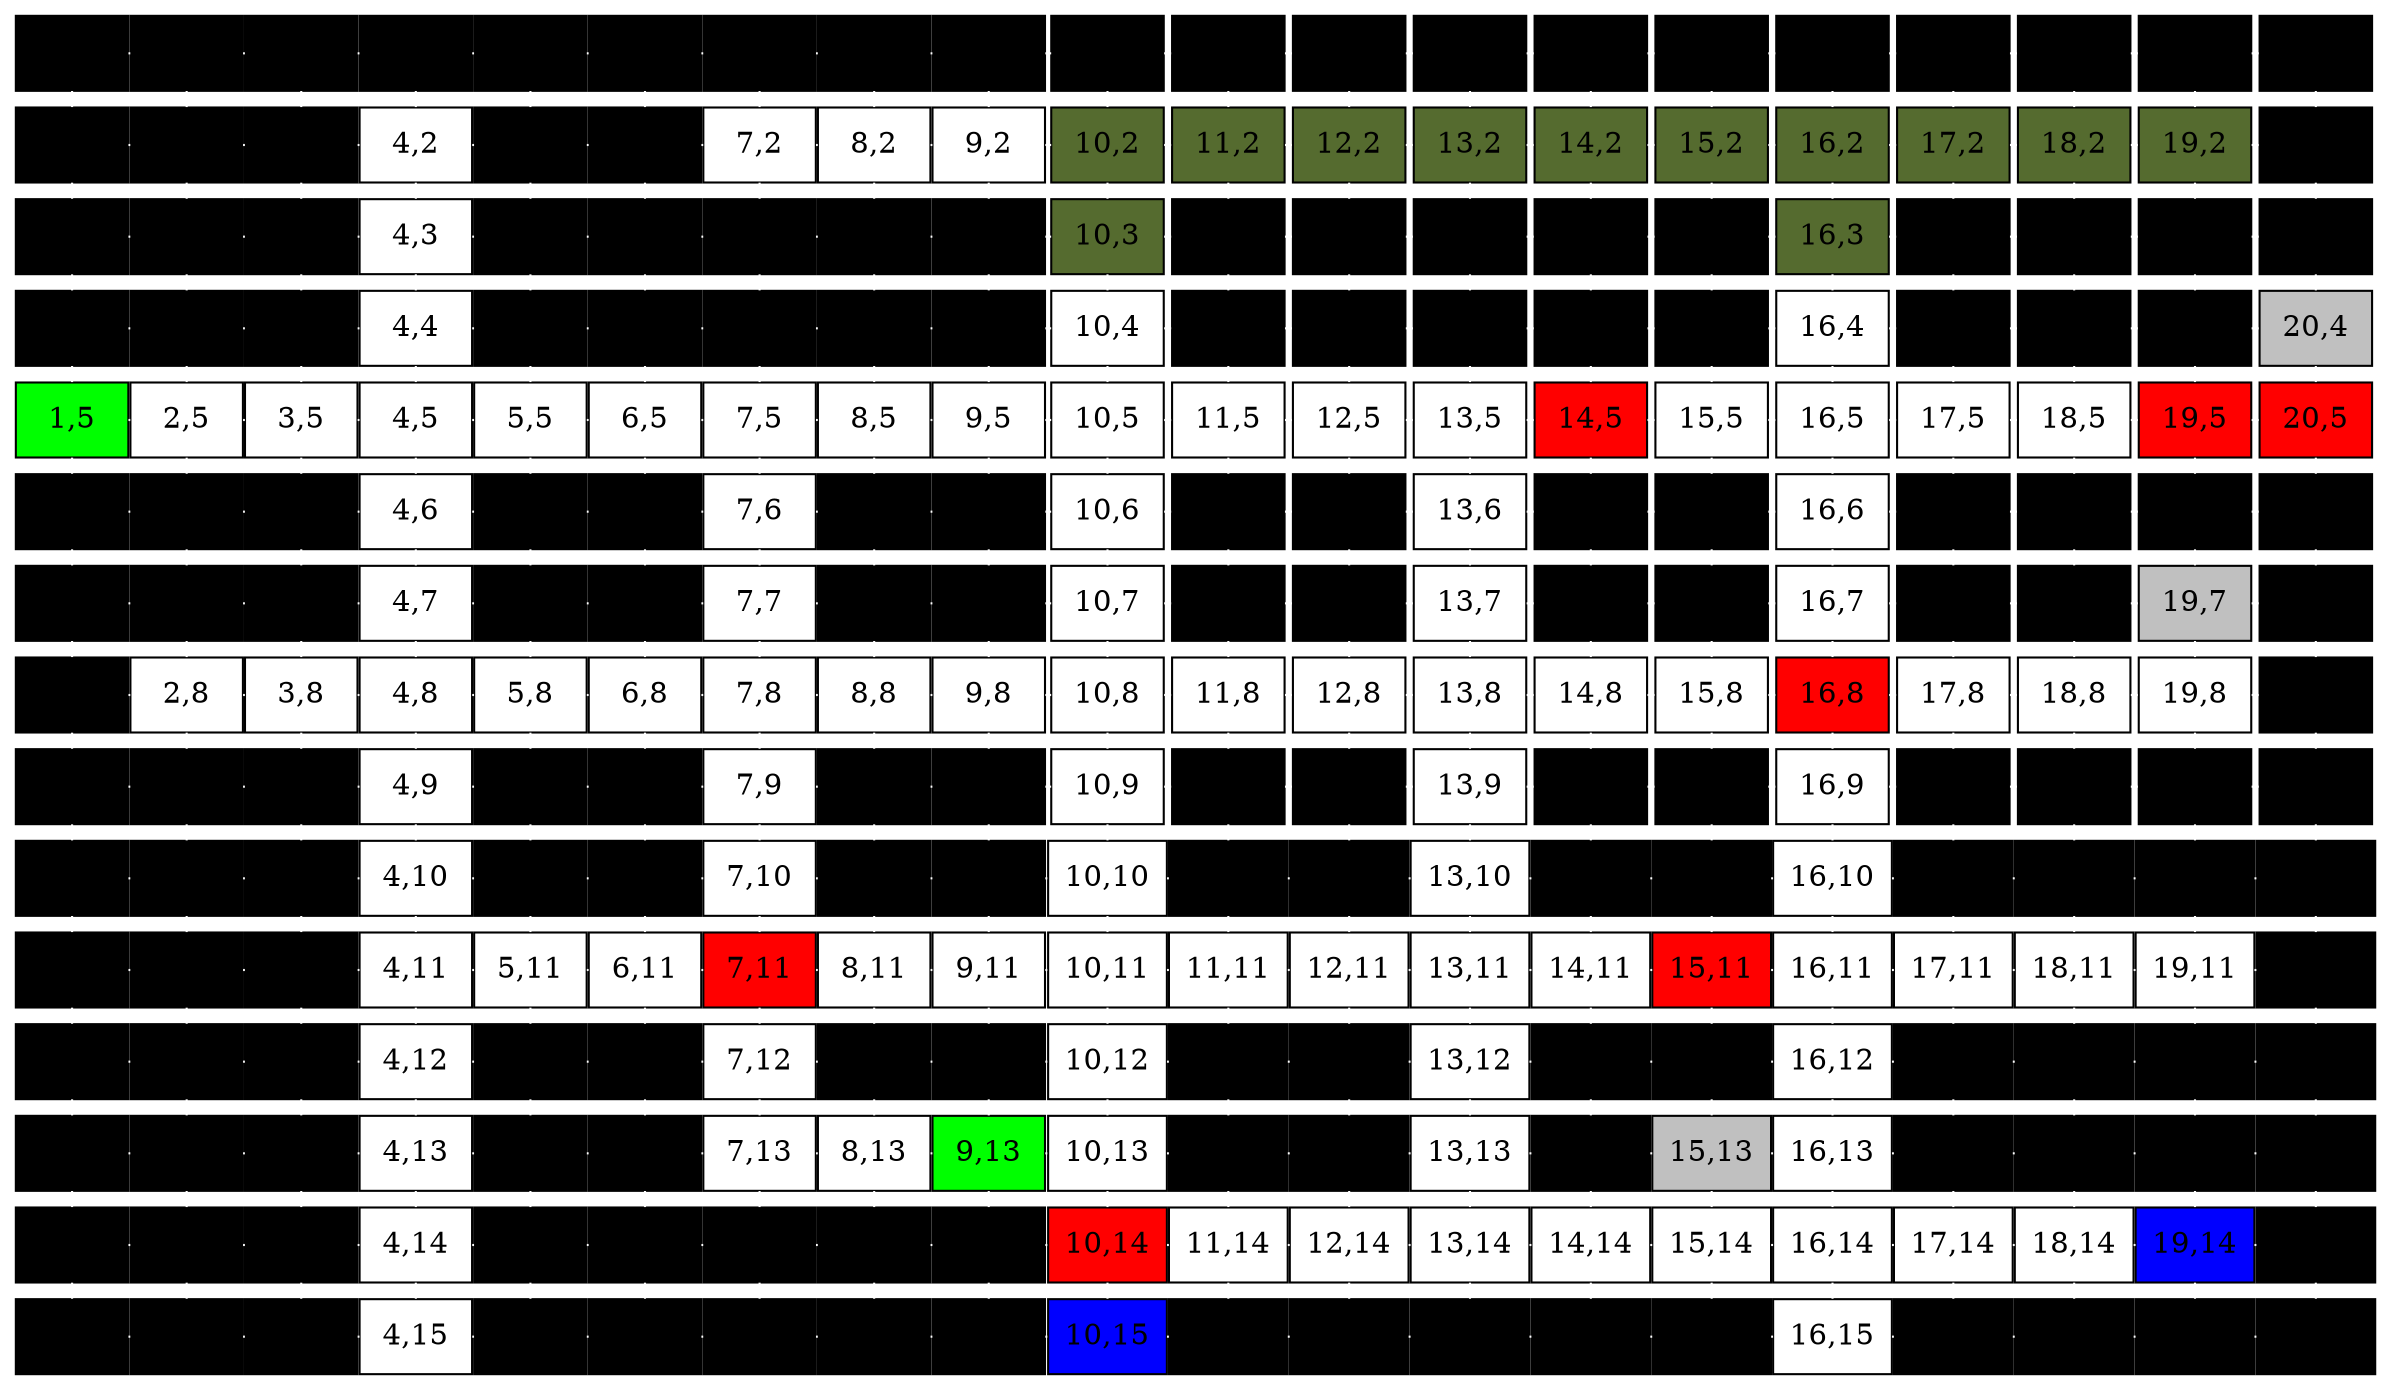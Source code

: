 digraph matriz{
graph[nodesep=0.02, ranksep=0.0005, margin=0.05, ratio="compress"];
node[shape=box, style=filled];
edge[color=white dir=none];
rankdir=UD;
{rank=same;"xy:1,1"[label="1,1",style=filled fillcolor=black];"xy:2,1"[label="2,1",style=filled fillcolor=black];"xy:3,1"[label="3,1",style=filled fillcolor=black];"xy:4,1"[label="4,1",style=filled fillcolor=black];"xy:5,1"[label="5,1",style=filled fillcolor=black];"xy:6,1"[label="6,1",style=filled fillcolor=black];"xy:7,1"[label="7,1",style=filled fillcolor=black];"xy:8,1"[label="8,1",style=filled fillcolor=black];"xy:9,1"[label="9,1",style=filled fillcolor=black];"xy:10,1"[label="10,1",style=filled fillcolor=black];"xy:11,1"[label="11,1",style=filled fillcolor=black];"xy:12,1"[label="12,1",style=filled fillcolor=black];"xy:13,1"[label="13,1",style=filled fillcolor=black];"xy:14,1"[label="14,1",style=filled fillcolor=black];"xy:15,1"[label="15,1",style=filled fillcolor=black];"xy:16,1"[label="16,1",style=filled fillcolor=black];"xy:17,1"[label="17,1",style=filled fillcolor=black];"xy:18,1"[label="18,1",style=filled fillcolor=black];"xy:19,1"[label="19,1",style=filled fillcolor=black];"xy:20,1"[label="20,1",style=filled fillcolor=black];}
{rank=same;"xy:1,2"[label="1,2",style=filled fillcolor=black];"xy:2,2"[label="2,2",style=filled fillcolor=black];"xy:3,2"[label="3,2",style=filled fillcolor=black];"xy:4,2"[label="4,2",style=filled fillcolor=white];"xy:5,2"[label="5,2",style=filled fillcolor=black];"xy:6,2"[label="6,2",style=filled fillcolor=black];"xy:7,2"[label="7,2",style=filled fillcolor=white];"xy:8,2"[label="8,2",style=filled fillcolor=white];"xy:9,2"[label="9,2",style=filled fillcolor=white];"xy:10,2"[label="10,2",style=filled fillcolor=darkolivegreen];"xy:11,2"[label="11,2",style=filled fillcolor=darkolivegreen];"xy:12,2"[label="12,2",style=filled fillcolor=darkolivegreen];"xy:13,2"[label="13,2",style=filled fillcolor=darkolivegreen];"xy:14,2"[label="14,2",style=filled fillcolor=darkolivegreen];"xy:15,2"[label="15,2",style=filled fillcolor=darkolivegreen];"xy:16,2"[label="16,2",style=filled fillcolor=darkolivegreen];"xy:17,2"[label="17,2",style=filled fillcolor=darkolivegreen];"xy:18,2"[label="18,2",style=filled fillcolor=darkolivegreen];"xy:19,2"[label="19,2",style=filled fillcolor=darkolivegreen];"xy:20,2"[label="20,2",style=filled fillcolor=black];}
{rank=same;"xy:1,3"[label="1,3",style=filled fillcolor=black];"xy:2,3"[label="2,3",style=filled fillcolor=black];"xy:3,3"[label="3,3",style=filled fillcolor=black];"xy:4,3"[label="4,3",style=filled fillcolor=white];"xy:5,3"[label="5,3",style=filled fillcolor=black];"xy:6,3"[label="6,3",style=filled fillcolor=black];"xy:7,3"[label="7,3",style=filled fillcolor=black];"xy:8,3"[label="8,3",style=filled fillcolor=black];"xy:9,3"[label="9,3",style=filled fillcolor=black];"xy:10,3"[label="10,3",style=filled fillcolor=darkolivegreen];"xy:11,3"[label="11,3",style=filled fillcolor=black];"xy:12,3"[label="12,3",style=filled fillcolor=black];"xy:13,3"[label="13,3",style=filled fillcolor=black];"xy:14,3"[label="14,3",style=filled fillcolor=black];"xy:15,3"[label="15,3",style=filled fillcolor=black];"xy:16,3"[label="16,3",style=filled fillcolor=darkolivegreen];"xy:17,3"[label="17,3",style=filled fillcolor=black];"xy:18,3"[label="18,3",style=filled fillcolor=black];"xy:19,3"[label="19,3",style=filled fillcolor=black];"xy:20,3"[label="20,3",style=filled fillcolor=black];}
{rank=same;"xy:1,4"[label="1,4",style=filled fillcolor=black];"xy:2,4"[label="2,4",style=filled fillcolor=black];"xy:3,4"[label="3,4",style=filled fillcolor=black];"xy:4,4"[label="4,4",style=filled fillcolor=white];"xy:5,4"[label="5,4",style=filled fillcolor=black];"xy:6,4"[label="6,4",style=filled fillcolor=black];"xy:7,4"[label="7,4",style=filled fillcolor=black];"xy:8,4"[label="8,4",style=filled fillcolor=black];"xy:9,4"[label="9,4",style=filled fillcolor=black];"xy:10,4"[label="10,4",style=filled fillcolor=white];"xy:11,4"[label="11,4",style=filled fillcolor=black];"xy:12,4"[label="12,4",style=filled fillcolor=black];"xy:13,4"[label="13,4",style=filled fillcolor=black];"xy:14,4"[label="14,4",style=filled fillcolor=black];"xy:15,4"[label="15,4",style=filled fillcolor=black];"xy:16,4"[label="16,4",style=filled fillcolor=white];"xy:17,4"[label="17,4",style=filled fillcolor=black];"xy:18,4"[label="18,4",style=filled fillcolor=black];"xy:19,4"[label="19,4",style=filled fillcolor=black];"xy:20,4"[label="20,4",style=filled fillcolor=gray];}
{rank=same;"xy:1,5"[label="1,5",style=filled fillcolor=green];"xy:2,5"[label="2,5",style=filled fillcolor=white];"xy:3,5"[label="3,5",style=filled fillcolor=white];"xy:4,5"[label="4,5",style=filled fillcolor=white];"xy:5,5"[label="5,5",style=filled fillcolor=white];"xy:6,5"[label="6,5",style=filled fillcolor=white];"xy:7,5"[label="7,5",style=filled fillcolor=white];"xy:8,5"[label="8,5",style=filled fillcolor=white];"xy:9,5"[label="9,5",style=filled fillcolor=white];"xy:10,5"[label="10,5",style=filled fillcolor=white];"xy:11,5"[label="11,5",style=filled fillcolor=white];"xy:12,5"[label="12,5",style=filled fillcolor=white];"xy:13,5"[label="13,5",style=filled fillcolor=white];"xy:14,5"[label="14,5",style=filled fillcolor=red];"xy:15,5"[label="15,5",style=filled fillcolor=white];"xy:16,5"[label="16,5",style=filled fillcolor=white];"xy:17,5"[label="17,5",style=filled fillcolor=white];"xy:18,5"[label="18,5",style=filled fillcolor=white];"xy:19,5"[label="19,5",style=filled fillcolor=red];"xy:20,5"[label="20,5",style=filled fillcolor=red];}
{rank=same;"xy:1,6"[label="1,6",style=filled fillcolor=black];"xy:2,6"[label="2,6",style=filled fillcolor=black];"xy:3,6"[label="3,6",style=filled fillcolor=black];"xy:4,6"[label="4,6",style=filled fillcolor=white];"xy:5,6"[label="5,6",style=filled fillcolor=black];"xy:6,6"[label="6,6",style=filled fillcolor=black];"xy:7,6"[label="7,6",style=filled fillcolor=white];"xy:8,6"[label="8,6",style=filled fillcolor=black];"xy:9,6"[label="9,6",style=filled fillcolor=black];"xy:10,6"[label="10,6",style=filled fillcolor=white];"xy:11,6"[label="11,6",style=filled fillcolor=black];"xy:12,6"[label="12,6",style=filled fillcolor=black];"xy:13,6"[label="13,6",style=filled fillcolor=white];"xy:14,6"[label="14,6",style=filled fillcolor=black];"xy:15,6"[label="15,6",style=filled fillcolor=black];"xy:16,6"[label="16,6",style=filled fillcolor=white];"xy:17,6"[label="17,6",style=filled fillcolor=black];"xy:18,6"[label="18,6",style=filled fillcolor=black];"xy:19,6"[label="19,6",style=filled fillcolor=black];"xy:20,6"[label="20,6",style=filled fillcolor=black];}
{rank=same;"xy:1,7"[label="1,7",style=filled fillcolor=black];"xy:2,7"[label="2,7",style=filled fillcolor=black];"xy:3,7"[label="3,7",style=filled fillcolor=black];"xy:4,7"[label="4,7",style=filled fillcolor=white];"xy:5,7"[label="5,7",style=filled fillcolor=black];"xy:6,7"[label="6,7",style=filled fillcolor=black];"xy:7,7"[label="7,7",style=filled fillcolor=white];"xy:8,7"[label="8,7",style=filled fillcolor=black];"xy:9,7"[label="9,7",style=filled fillcolor=black];"xy:10,7"[label="10,7",style=filled fillcolor=white];"xy:11,7"[label="11,7",style=filled fillcolor=black];"xy:12,7"[label="12,7",style=filled fillcolor=black];"xy:13,7"[label="13,7",style=filled fillcolor=white];"xy:14,7"[label="14,7",style=filled fillcolor=black];"xy:15,7"[label="15,7",style=filled fillcolor=black];"xy:16,7"[label="16,7",style=filled fillcolor=white];"xy:17,7"[label="17,7",style=filled fillcolor=black];"xy:18,7"[label="18,7",style=filled fillcolor=black];"xy:19,7"[label="19,7",style=filled fillcolor=gray];"xy:20,7"[label="20,7",style=filled fillcolor=black];}
{rank=same;"xy:1,8"[label="1,8",style=filled fillcolor=black];"xy:2,8"[label="2,8",style=filled fillcolor=white];"xy:3,8"[label="3,8",style=filled fillcolor=white];"xy:4,8"[label="4,8",style=filled fillcolor=white];"xy:5,8"[label="5,8",style=filled fillcolor=white];"xy:6,8"[label="6,8",style=filled fillcolor=white];"xy:7,8"[label="7,8",style=filled fillcolor=white];"xy:8,8"[label="8,8",style=filled fillcolor=white];"xy:9,8"[label="9,8",style=filled fillcolor=white];"xy:10,8"[label="10,8",style=filled fillcolor=white];"xy:11,8"[label="11,8",style=filled fillcolor=white];"xy:12,8"[label="12,8",style=filled fillcolor=white];"xy:13,8"[label="13,8",style=filled fillcolor=white];"xy:14,8"[label="14,8",style=filled fillcolor=white];"xy:15,8"[label="15,8",style=filled fillcolor=white];"xy:16,8"[label="16,8",style=filled fillcolor=red];"xy:17,8"[label="17,8",style=filled fillcolor=white];"xy:18,8"[label="18,8",style=filled fillcolor=white];"xy:19,8"[label="19,8",style=filled fillcolor=white];"xy:20,8"[label="20,8",style=filled fillcolor=black];}
{rank=same;"xy:1,9"[label="1,9",style=filled fillcolor=black];"xy:2,9"[label="2,9",style=filled fillcolor=black];"xy:3,9"[label="3,9",style=filled fillcolor=black];"xy:4,9"[label="4,9",style=filled fillcolor=white];"xy:5,9"[label="5,9",style=filled fillcolor=black];"xy:6,9"[label="6,9",style=filled fillcolor=black];"xy:7,9"[label="7,9",style=filled fillcolor=white];"xy:8,9"[label="8,9",style=filled fillcolor=black];"xy:9,9"[label="9,9",style=filled fillcolor=black];"xy:10,9"[label="10,9",style=filled fillcolor=white];"xy:11,9"[label="11,9",style=filled fillcolor=black];"xy:12,9"[label="12,9",style=filled fillcolor=black];"xy:13,9"[label="13,9",style=filled fillcolor=white];"xy:14,9"[label="14,9",style=filled fillcolor=black];"xy:15,9"[label="15,9",style=filled fillcolor=black];"xy:16,9"[label="16,9",style=filled fillcolor=white];"xy:17,9"[label="17,9",style=filled fillcolor=black];"xy:18,9"[label="18,9",style=filled fillcolor=black];"xy:19,9"[label="19,9",style=filled fillcolor=black];"xy:20,9"[label="20,9",style=filled fillcolor=black];}
{rank=same;"xy:1,10"[label="1,10",style=filled fillcolor=black];"xy:2,10"[label="2,10",style=filled fillcolor=black];"xy:3,10"[label="3,10",style=filled fillcolor=black];"xy:4,10"[label="4,10",style=filled fillcolor=white];"xy:5,10"[label="5,10",style=filled fillcolor=black];"xy:6,10"[label="6,10",style=filled fillcolor=black];"xy:7,10"[label="7,10",style=filled fillcolor=white];"xy:8,10"[label="8,10",style=filled fillcolor=black];"xy:9,10"[label="9,10",style=filled fillcolor=black];"xy:10,10"[label="10,10",style=filled fillcolor=white];"xy:11,10"[label="11,10",style=filled fillcolor=black];"xy:12,10"[label="12,10",style=filled fillcolor=black];"xy:13,10"[label="13,10",style=filled fillcolor=white];"xy:14,10"[label="14,10",style=filled fillcolor=black];"xy:15,10"[label="15,10",style=filled fillcolor=black];"xy:16,10"[label="16,10",style=filled fillcolor=white];"xy:17,10"[label="17,10",style=filled fillcolor=black];"xy:18,10"[label="18,10",style=filled fillcolor=black];"xy:19,10"[label="19,10",style=filled fillcolor=black];"xy:20,10"[label="20,10",style=filled fillcolor=black];}
{rank=same;"xy:1,11"[label="1,11",style=filled fillcolor=black];"xy:2,11"[label="2,11",style=filled fillcolor=black];"xy:3,11"[label="3,11",style=filled fillcolor=black];"xy:4,11"[label="4,11",style=filled fillcolor=white];"xy:5,11"[label="5,11",style=filled fillcolor=white];"xy:6,11"[label="6,11",style=filled fillcolor=white];"xy:7,11"[label="7,11",style=filled fillcolor=red];"xy:8,11"[label="8,11",style=filled fillcolor=white];"xy:9,11"[label="9,11",style=filled fillcolor=white];"xy:10,11"[label="10,11",style=filled fillcolor=white];"xy:11,11"[label="11,11",style=filled fillcolor=white];"xy:12,11"[label="12,11",style=filled fillcolor=white];"xy:13,11"[label="13,11",style=filled fillcolor=white];"xy:14,11"[label="14,11",style=filled fillcolor=white];"xy:15,11"[label="15,11",style=filled fillcolor=red];"xy:16,11"[label="16,11",style=filled fillcolor=white];"xy:17,11"[label="17,11",style=filled fillcolor=white];"xy:18,11"[label="18,11",style=filled fillcolor=white];"xy:19,11"[label="19,11",style=filled fillcolor=white];"xy:20,11"[label="20,11",style=filled fillcolor=black];}
{rank=same;"xy:1,12"[label="1,12",style=filled fillcolor=black];"xy:2,12"[label="2,12",style=filled fillcolor=black];"xy:3,12"[label="3,12",style=filled fillcolor=black];"xy:4,12"[label="4,12",style=filled fillcolor=white];"xy:5,12"[label="5,12",style=filled fillcolor=black];"xy:6,12"[label="6,12",style=filled fillcolor=black];"xy:7,12"[label="7,12",style=filled fillcolor=white];"xy:8,12"[label="8,12",style=filled fillcolor=black];"xy:9,12"[label="9,12",style=filled fillcolor=black];"xy:10,12"[label="10,12",style=filled fillcolor=white];"xy:11,12"[label="11,12",style=filled fillcolor=black];"xy:12,12"[label="12,12",style=filled fillcolor=black];"xy:13,12"[label="13,12",style=filled fillcolor=white];"xy:14,12"[label="14,12",style=filled fillcolor=black];"xy:15,12"[label="15,12",style=filled fillcolor=black];"xy:16,12"[label="16,12",style=filled fillcolor=white];"xy:17,12"[label="17,12",style=filled fillcolor=black];"xy:18,12"[label="18,12",style=filled fillcolor=black];"xy:19,12"[label="19,12",style=filled fillcolor=black];"xy:20,12"[label="20,12",style=filled fillcolor=black];}
{rank=same;"xy:1,13"[label="1,13",style=filled fillcolor=black];"xy:2,13"[label="2,13",style=filled fillcolor=black];"xy:3,13"[label="3,13",style=filled fillcolor=black];"xy:4,13"[label="4,13",style=filled fillcolor=white];"xy:5,13"[label="5,13",style=filled fillcolor=black];"xy:6,13"[label="6,13",style=filled fillcolor=black];"xy:7,13"[label="7,13",style=filled fillcolor=white];"xy:8,13"[label="8,13",style=filled fillcolor=white];"xy:9,13"[label="9,13",style=filled fillcolor=green];"xy:10,13"[label="10,13",style=filled fillcolor=white];"xy:11,13"[label="11,13",style=filled fillcolor=black];"xy:12,13"[label="12,13",style=filled fillcolor=black];"xy:13,13"[label="13,13",style=filled fillcolor=white];"xy:14,13"[label="14,13",style=filled fillcolor=black];"xy:15,13"[label="15,13",style=filled fillcolor=gray];"xy:16,13"[label="16,13",style=filled fillcolor=white];"xy:17,13"[label="17,13",style=filled fillcolor=black];"xy:18,13"[label="18,13",style=filled fillcolor=black];"xy:19,13"[label="19,13",style=filled fillcolor=black];"xy:20,13"[label="20,13",style=filled fillcolor=black];}
{rank=same;"xy:1,14"[label="1,14",style=filled fillcolor=black];"xy:2,14"[label="2,14",style=filled fillcolor=black];"xy:3,14"[label="3,14",style=filled fillcolor=black];"xy:4,14"[label="4,14",style=filled fillcolor=white];"xy:5,14"[label="5,14",style=filled fillcolor=black];"xy:6,14"[label="6,14",style=filled fillcolor=black];"xy:7,14"[label="7,14",style=filled fillcolor=black];"xy:8,14"[label="8,14",style=filled fillcolor=black];"xy:9,14"[label="9,14",style=filled fillcolor=black];"xy:10,14"[label="10,14",style=filled fillcolor=red];"xy:11,14"[label="11,14",style=filled fillcolor=white];"xy:12,14"[label="12,14",style=filled fillcolor=white];"xy:13,14"[label="13,14",style=filled fillcolor=white];"xy:14,14"[label="14,14",style=filled fillcolor=white];"xy:15,14"[label="15,14",style=filled fillcolor=white];"xy:16,14"[label="16,14",style=filled fillcolor=white];"xy:17,14"[label="17,14",style=filled fillcolor=white];"xy:18,14"[label="18,14",style=filled fillcolor=white];"xy:19,14"[label="19,14",style=filled fillcolor=blue];"xy:20,14"[label="20,14",style=filled fillcolor=black];}
{rank=same;"xy:1,15"[label="1,15",style=filled fillcolor=black];"xy:2,15"[label="2,15",style=filled fillcolor=black];"xy:3,15"[label="3,15",style=filled fillcolor=black];"xy:4,15"[label="4,15",style=filled fillcolor=white];"xy:5,15"[label="5,15",style=filled fillcolor=black];"xy:6,15"[label="6,15",style=filled fillcolor=black];"xy:7,15"[label="7,15",style=filled fillcolor=black];"xy:8,15"[label="8,15",style=filled fillcolor=black];"xy:9,15"[label="9,15",style=filled fillcolor=black];"xy:10,15"[label="10,15",style=filled fillcolor=blue];"xy:11,15"[label="11,15",style=filled fillcolor=black];"xy:12,15"[label="12,15",style=filled fillcolor=black];"xy:13,15"[label="13,15",style=filled fillcolor=black];"xy:14,15"[label="14,15",style=filled fillcolor=black];"xy:15,15"[label="15,15",style=filled fillcolor=black];"xy:16,15"[label="16,15",style=filled fillcolor=white];"xy:17,15"[label="17,15",style=filled fillcolor=black];"xy:18,15"[label="18,15",style=filled fillcolor=black];"xy:19,15"[label="19,15",style=filled fillcolor=black];"xy:20,15"[label="20,15",style=filled fillcolor=black];}

"xy:1,1"->"xy:1,2";
"xy:1,2"->"xy:1,3";
"xy:1,3"->"xy:1,4";
"xy:1,4"->"xy:1,5";
"xy:1,5"->"xy:1,6";
"xy:1,6"->"xy:1,7";
"xy:1,7"->"xy:1,8";
"xy:1,8"->"xy:1,9";
"xy:1,9"->"xy:1,10";
"xy:1,10"->"xy:1,11";
"xy:1,11"->"xy:1,12";
"xy:1,12"->"xy:1,13";
"xy:1,13"->"xy:1,14";
"xy:1,14"->"xy:1,15";
"xy:2,1"->"xy:2,2";
"xy:2,2"->"xy:2,3";
"xy:2,3"->"xy:2,4";
"xy:2,4"->"xy:2,5";
"xy:2,5"->"xy:2,6";
"xy:2,6"->"xy:2,7";
"xy:2,7"->"xy:2,8";
"xy:2,8"->"xy:2,9";
"xy:2,9"->"xy:2,10";
"xy:2,10"->"xy:2,11";
"xy:2,11"->"xy:2,12";
"xy:2,12"->"xy:2,13";
"xy:2,13"->"xy:2,14";
"xy:2,14"->"xy:2,15";
"xy:3,1"->"xy:3,2";
"xy:3,2"->"xy:3,3";
"xy:3,3"->"xy:3,4";
"xy:3,4"->"xy:3,5";
"xy:3,5"->"xy:3,6";
"xy:3,6"->"xy:3,7";
"xy:3,7"->"xy:3,8";
"xy:3,8"->"xy:3,9";
"xy:3,9"->"xy:3,10";
"xy:3,10"->"xy:3,11";
"xy:3,11"->"xy:3,12";
"xy:3,12"->"xy:3,13";
"xy:3,13"->"xy:3,14";
"xy:3,14"->"xy:3,15";
"xy:4,1"->"xy:4,2";
"xy:4,2"->"xy:4,3";
"xy:4,3"->"xy:4,4";
"xy:4,4"->"xy:4,5";
"xy:4,5"->"xy:4,6";
"xy:4,6"->"xy:4,7";
"xy:4,7"->"xy:4,8";
"xy:4,8"->"xy:4,9";
"xy:4,9"->"xy:4,10";
"xy:4,10"->"xy:4,11";
"xy:4,11"->"xy:4,12";
"xy:4,12"->"xy:4,13";
"xy:4,13"->"xy:4,14";
"xy:4,14"->"xy:4,15";
"xy:5,1"->"xy:5,2";
"xy:5,2"->"xy:5,3";
"xy:5,3"->"xy:5,4";
"xy:5,4"->"xy:5,5";
"xy:5,5"->"xy:5,6";
"xy:5,6"->"xy:5,7";
"xy:5,7"->"xy:5,8";
"xy:5,8"->"xy:5,9";
"xy:5,9"->"xy:5,10";
"xy:5,10"->"xy:5,11";
"xy:5,11"->"xy:5,12";
"xy:5,12"->"xy:5,13";
"xy:5,13"->"xy:5,14";
"xy:5,14"->"xy:5,15";
"xy:6,1"->"xy:6,2";
"xy:6,2"->"xy:6,3";
"xy:6,3"->"xy:6,4";
"xy:6,4"->"xy:6,5";
"xy:6,5"->"xy:6,6";
"xy:6,6"->"xy:6,7";
"xy:6,7"->"xy:6,8";
"xy:6,8"->"xy:6,9";
"xy:6,9"->"xy:6,10";
"xy:6,10"->"xy:6,11";
"xy:6,11"->"xy:6,12";
"xy:6,12"->"xy:6,13";
"xy:6,13"->"xy:6,14";
"xy:6,14"->"xy:6,15";
"xy:7,1"->"xy:7,2";
"xy:7,2"->"xy:7,3";
"xy:7,3"->"xy:7,4";
"xy:7,4"->"xy:7,5";
"xy:7,5"->"xy:7,6";
"xy:7,6"->"xy:7,7";
"xy:7,7"->"xy:7,8";
"xy:7,8"->"xy:7,9";
"xy:7,9"->"xy:7,10";
"xy:7,10"->"xy:7,11";
"xy:7,11"->"xy:7,12";
"xy:7,12"->"xy:7,13";
"xy:7,13"->"xy:7,14";
"xy:7,14"->"xy:7,15";
"xy:8,1"->"xy:8,2";
"xy:8,2"->"xy:8,3";
"xy:8,3"->"xy:8,4";
"xy:8,4"->"xy:8,5";
"xy:8,5"->"xy:8,6";
"xy:8,6"->"xy:8,7";
"xy:8,7"->"xy:8,8";
"xy:8,8"->"xy:8,9";
"xy:8,9"->"xy:8,10";
"xy:8,10"->"xy:8,11";
"xy:8,11"->"xy:8,12";
"xy:8,12"->"xy:8,13";
"xy:8,13"->"xy:8,14";
"xy:8,14"->"xy:8,15";
"xy:9,1"->"xy:9,2";
"xy:9,2"->"xy:9,3";
"xy:9,3"->"xy:9,4";
"xy:9,4"->"xy:9,5";
"xy:9,5"->"xy:9,6";
"xy:9,6"->"xy:9,7";
"xy:9,7"->"xy:9,8";
"xy:9,8"->"xy:9,9";
"xy:9,9"->"xy:9,10";
"xy:9,10"->"xy:9,11";
"xy:9,11"->"xy:9,12";
"xy:9,12"->"xy:9,13";
"xy:9,13"->"xy:9,14";
"xy:9,14"->"xy:9,15";
"xy:10,1"->"xy:10,2";
"xy:10,2"->"xy:10,3";
"xy:10,3"->"xy:10,4";
"xy:10,4"->"xy:10,5";
"xy:10,5"->"xy:10,6";
"xy:10,6"->"xy:10,7";
"xy:10,7"->"xy:10,8";
"xy:10,8"->"xy:10,9";
"xy:10,9"->"xy:10,10";
"xy:10,10"->"xy:10,11";
"xy:10,11"->"xy:10,12";
"xy:10,12"->"xy:10,13";
"xy:10,13"->"xy:10,14";
"xy:10,14"->"xy:10,15";
"xy:11,1"->"xy:11,2";
"xy:11,2"->"xy:11,3";
"xy:11,3"->"xy:11,4";
"xy:11,4"->"xy:11,5";
"xy:11,5"->"xy:11,6";
"xy:11,6"->"xy:11,7";
"xy:11,7"->"xy:11,8";
"xy:11,8"->"xy:11,9";
"xy:11,9"->"xy:11,10";
"xy:11,10"->"xy:11,11";
"xy:11,11"->"xy:11,12";
"xy:11,12"->"xy:11,13";
"xy:11,13"->"xy:11,14";
"xy:11,14"->"xy:11,15";
"xy:12,1"->"xy:12,2";
"xy:12,2"->"xy:12,3";
"xy:12,3"->"xy:12,4";
"xy:12,4"->"xy:12,5";
"xy:12,5"->"xy:12,6";
"xy:12,6"->"xy:12,7";
"xy:12,7"->"xy:12,8";
"xy:12,8"->"xy:12,9";
"xy:12,9"->"xy:12,10";
"xy:12,10"->"xy:12,11";
"xy:12,11"->"xy:12,12";
"xy:12,12"->"xy:12,13";
"xy:12,13"->"xy:12,14";
"xy:12,14"->"xy:12,15";
"xy:13,1"->"xy:13,2";
"xy:13,2"->"xy:13,3";
"xy:13,3"->"xy:13,4";
"xy:13,4"->"xy:13,5";
"xy:13,5"->"xy:13,6";
"xy:13,6"->"xy:13,7";
"xy:13,7"->"xy:13,8";
"xy:13,8"->"xy:13,9";
"xy:13,9"->"xy:13,10";
"xy:13,10"->"xy:13,11";
"xy:13,11"->"xy:13,12";
"xy:13,12"->"xy:13,13";
"xy:13,13"->"xy:13,14";
"xy:13,14"->"xy:13,15";
"xy:14,1"->"xy:14,2";
"xy:14,2"->"xy:14,3";
"xy:14,3"->"xy:14,4";
"xy:14,4"->"xy:14,5";
"xy:14,5"->"xy:14,6";
"xy:14,6"->"xy:14,7";
"xy:14,7"->"xy:14,8";
"xy:14,8"->"xy:14,9";
"xy:14,9"->"xy:14,10";
"xy:14,10"->"xy:14,11";
"xy:14,11"->"xy:14,12";
"xy:14,12"->"xy:14,13";
"xy:14,13"->"xy:14,14";
"xy:14,14"->"xy:14,15";
"xy:15,1"->"xy:15,2";
"xy:15,2"->"xy:15,3";
"xy:15,3"->"xy:15,4";
"xy:15,4"->"xy:15,5";
"xy:15,5"->"xy:15,6";
"xy:15,6"->"xy:15,7";
"xy:15,7"->"xy:15,8";
"xy:15,8"->"xy:15,9";
"xy:15,9"->"xy:15,10";
"xy:15,10"->"xy:15,11";
"xy:15,11"->"xy:15,12";
"xy:15,12"->"xy:15,13";
"xy:15,13"->"xy:15,14";
"xy:15,14"->"xy:15,15";
"xy:16,1"->"xy:16,2";
"xy:16,2"->"xy:16,3";
"xy:16,3"->"xy:16,4";
"xy:16,4"->"xy:16,5";
"xy:16,5"->"xy:16,6";
"xy:16,6"->"xy:16,7";
"xy:16,7"->"xy:16,8";
"xy:16,8"->"xy:16,9";
"xy:16,9"->"xy:16,10";
"xy:16,10"->"xy:16,11";
"xy:16,11"->"xy:16,12";
"xy:16,12"->"xy:16,13";
"xy:16,13"->"xy:16,14";
"xy:16,14"->"xy:16,15";
"xy:17,1"->"xy:17,2";
"xy:17,2"->"xy:17,3";
"xy:17,3"->"xy:17,4";
"xy:17,4"->"xy:17,5";
"xy:17,5"->"xy:17,6";
"xy:17,6"->"xy:17,7";
"xy:17,7"->"xy:17,8";
"xy:17,8"->"xy:17,9";
"xy:17,9"->"xy:17,10";
"xy:17,10"->"xy:17,11";
"xy:17,11"->"xy:17,12";
"xy:17,12"->"xy:17,13";
"xy:17,13"->"xy:17,14";
"xy:17,14"->"xy:17,15";
"xy:18,1"->"xy:18,2";
"xy:18,2"->"xy:18,3";
"xy:18,3"->"xy:18,4";
"xy:18,4"->"xy:18,5";
"xy:18,5"->"xy:18,6";
"xy:18,6"->"xy:18,7";
"xy:18,7"->"xy:18,8";
"xy:18,8"->"xy:18,9";
"xy:18,9"->"xy:18,10";
"xy:18,10"->"xy:18,11";
"xy:18,11"->"xy:18,12";
"xy:18,12"->"xy:18,13";
"xy:18,13"->"xy:18,14";
"xy:18,14"->"xy:18,15";
"xy:19,1"->"xy:19,2";
"xy:19,2"->"xy:19,3";
"xy:19,3"->"xy:19,4";
"xy:19,4"->"xy:19,5";
"xy:19,5"->"xy:19,6";
"xy:19,6"->"xy:19,7";
"xy:19,7"->"xy:19,8";
"xy:19,8"->"xy:19,9";
"xy:19,9"->"xy:19,10";
"xy:19,10"->"xy:19,11";
"xy:19,11"->"xy:19,12";
"xy:19,12"->"xy:19,13";
"xy:19,13"->"xy:19,14";
"xy:19,14"->"xy:19,15";
"xy:20,1"->"xy:20,2";
"xy:20,2"->"xy:20,3";
"xy:20,3"->"xy:20,4";
"xy:20,4"->"xy:20,5";
"xy:20,5"->"xy:20,6";
"xy:20,6"->"xy:20,7";
"xy:20,7"->"xy:20,8";
"xy:20,8"->"xy:20,9";
"xy:20,9"->"xy:20,10";
"xy:20,10"->"xy:20,11";
"xy:20,11"->"xy:20,12";
"xy:20,12"->"xy:20,13";
"xy:20,13"->"xy:20,14";
"xy:20,14"->"xy:20,15";

"xy:1,1"->"xy:2,1"[constraint=false];
"xy:2,1"->"xy:3,1"[constraint=false];
"xy:3,1"->"xy:4,1"[constraint=false];
"xy:4,1"->"xy:5,1"[constraint=false];
"xy:5,1"->"xy:6,1"[constraint=false];
"xy:6,1"->"xy:7,1"[constraint=false];
"xy:7,1"->"xy:8,1"[constraint=false];
"xy:8,1"->"xy:9,1"[constraint=false];
"xy:9,1"->"xy:10,1"[constraint=false];
"xy:10,1"->"xy:11,1"[constraint=false];
"xy:11,1"->"xy:12,1"[constraint=false];
"xy:12,1"->"xy:13,1"[constraint=false];
"xy:13,1"->"xy:14,1"[constraint=false];
"xy:14,1"->"xy:15,1"[constraint=false];
"xy:15,1"->"xy:16,1"[constraint=false];
"xy:16,1"->"xy:17,1"[constraint=false];
"xy:17,1"->"xy:18,1"[constraint=false];
"xy:18,1"->"xy:19,1"[constraint=false];
"xy:19,1"->"xy:20,1"[constraint=false];
"xy:1,2"->"xy:2,2"[constraint=false];
"xy:2,2"->"xy:3,2"[constraint=false];
"xy:3,2"->"xy:4,2"[constraint=false];
"xy:4,2"->"xy:5,2"[constraint=false];
"xy:5,2"->"xy:6,2"[constraint=false];
"xy:6,2"->"xy:7,2"[constraint=false];
"xy:7,2"->"xy:8,2"[constraint=false];
"xy:8,2"->"xy:9,2"[constraint=false];
"xy:9,2"->"xy:10,2"[constraint=false];
"xy:10,2"->"xy:11,2"[constraint=false];
"xy:11,2"->"xy:12,2"[constraint=false];
"xy:12,2"->"xy:13,2"[constraint=false];
"xy:13,2"->"xy:14,2"[constraint=false];
"xy:14,2"->"xy:15,2"[constraint=false];
"xy:15,2"->"xy:16,2"[constraint=false];
"xy:16,2"->"xy:17,2"[constraint=false];
"xy:17,2"->"xy:18,2"[constraint=false];
"xy:18,2"->"xy:19,2"[constraint=false];
"xy:19,2"->"xy:20,2"[constraint=false];
"xy:1,3"->"xy:2,3"[constraint=false];
"xy:2,3"->"xy:3,3"[constraint=false];
"xy:3,3"->"xy:4,3"[constraint=false];
"xy:4,3"->"xy:5,3"[constraint=false];
"xy:5,3"->"xy:6,3"[constraint=false];
"xy:6,3"->"xy:7,3"[constraint=false];
"xy:7,3"->"xy:8,3"[constraint=false];
"xy:8,3"->"xy:9,3"[constraint=false];
"xy:9,3"->"xy:10,3"[constraint=false];
"xy:10,3"->"xy:11,3"[constraint=false];
"xy:11,3"->"xy:12,3"[constraint=false];
"xy:12,3"->"xy:13,3"[constraint=false];
"xy:13,3"->"xy:14,3"[constraint=false];
"xy:14,3"->"xy:15,3"[constraint=false];
"xy:15,3"->"xy:16,3"[constraint=false];
"xy:16,3"->"xy:17,3"[constraint=false];
"xy:17,3"->"xy:18,3"[constraint=false];
"xy:18,3"->"xy:19,3"[constraint=false];
"xy:19,3"->"xy:20,3"[constraint=false];
"xy:1,4"->"xy:2,4"[constraint=false];
"xy:2,4"->"xy:3,4"[constraint=false];
"xy:3,4"->"xy:4,4"[constraint=false];
"xy:4,4"->"xy:5,4"[constraint=false];
"xy:5,4"->"xy:6,4"[constraint=false];
"xy:6,4"->"xy:7,4"[constraint=false];
"xy:7,4"->"xy:8,4"[constraint=false];
"xy:8,4"->"xy:9,4"[constraint=false];
"xy:9,4"->"xy:10,4"[constraint=false];
"xy:10,4"->"xy:11,4"[constraint=false];
"xy:11,4"->"xy:12,4"[constraint=false];
"xy:12,4"->"xy:13,4"[constraint=false];
"xy:13,4"->"xy:14,4"[constraint=false];
"xy:14,4"->"xy:15,4"[constraint=false];
"xy:15,4"->"xy:16,4"[constraint=false];
"xy:16,4"->"xy:17,4"[constraint=false];
"xy:17,4"->"xy:18,4"[constraint=false];
"xy:18,4"->"xy:19,4"[constraint=false];
"xy:19,4"->"xy:20,4"[constraint=false];
"xy:1,5"->"xy:2,5"[constraint=false];
"xy:2,5"->"xy:3,5"[constraint=false];
"xy:3,5"->"xy:4,5"[constraint=false];
"xy:4,5"->"xy:5,5"[constraint=false];
"xy:5,5"->"xy:6,5"[constraint=false];
"xy:6,5"->"xy:7,5"[constraint=false];
"xy:7,5"->"xy:8,5"[constraint=false];
"xy:8,5"->"xy:9,5"[constraint=false];
"xy:9,5"->"xy:10,5"[constraint=false];
"xy:10,5"->"xy:11,5"[constraint=false];
"xy:11,5"->"xy:12,5"[constraint=false];
"xy:12,5"->"xy:13,5"[constraint=false];
"xy:13,5"->"xy:14,5"[constraint=false];
"xy:14,5"->"xy:15,5"[constraint=false];
"xy:15,5"->"xy:16,5"[constraint=false];
"xy:16,5"->"xy:17,5"[constraint=false];
"xy:17,5"->"xy:18,5"[constraint=false];
"xy:18,5"->"xy:19,5"[constraint=false];
"xy:19,5"->"xy:20,5"[constraint=false];
"xy:1,6"->"xy:2,6"[constraint=false];
"xy:2,6"->"xy:3,6"[constraint=false];
"xy:3,6"->"xy:4,6"[constraint=false];
"xy:4,6"->"xy:5,6"[constraint=false];
"xy:5,6"->"xy:6,6"[constraint=false];
"xy:6,6"->"xy:7,6"[constraint=false];
"xy:7,6"->"xy:8,6"[constraint=false];
"xy:8,6"->"xy:9,6"[constraint=false];
"xy:9,6"->"xy:10,6"[constraint=false];
"xy:10,6"->"xy:11,6"[constraint=false];
"xy:11,6"->"xy:12,6"[constraint=false];
"xy:12,6"->"xy:13,6"[constraint=false];
"xy:13,6"->"xy:14,6"[constraint=false];
"xy:14,6"->"xy:15,6"[constraint=false];
"xy:15,6"->"xy:16,6"[constraint=false];
"xy:16,6"->"xy:17,6"[constraint=false];
"xy:17,6"->"xy:18,6"[constraint=false];
"xy:18,6"->"xy:19,6"[constraint=false];
"xy:19,6"->"xy:20,6"[constraint=false];
"xy:1,7"->"xy:2,7"[constraint=false];
"xy:2,7"->"xy:3,7"[constraint=false];
"xy:3,7"->"xy:4,7"[constraint=false];
"xy:4,7"->"xy:5,7"[constraint=false];
"xy:5,7"->"xy:6,7"[constraint=false];
"xy:6,7"->"xy:7,7"[constraint=false];
"xy:7,7"->"xy:8,7"[constraint=false];
"xy:8,7"->"xy:9,7"[constraint=false];
"xy:9,7"->"xy:10,7"[constraint=false];
"xy:10,7"->"xy:11,7"[constraint=false];
"xy:11,7"->"xy:12,7"[constraint=false];
"xy:12,7"->"xy:13,7"[constraint=false];
"xy:13,7"->"xy:14,7"[constraint=false];
"xy:14,7"->"xy:15,7"[constraint=false];
"xy:15,7"->"xy:16,7"[constraint=false];
"xy:16,7"->"xy:17,7"[constraint=false];
"xy:17,7"->"xy:18,7"[constraint=false];
"xy:18,7"->"xy:19,7"[constraint=false];
"xy:19,7"->"xy:20,7"[constraint=false];
"xy:1,8"->"xy:2,8"[constraint=false];
"xy:2,8"->"xy:3,8"[constraint=false];
"xy:3,8"->"xy:4,8"[constraint=false];
"xy:4,8"->"xy:5,8"[constraint=false];
"xy:5,8"->"xy:6,8"[constraint=false];
"xy:6,8"->"xy:7,8"[constraint=false];
"xy:7,8"->"xy:8,8"[constraint=false];
"xy:8,8"->"xy:9,8"[constraint=false];
"xy:9,8"->"xy:10,8"[constraint=false];
"xy:10,8"->"xy:11,8"[constraint=false];
"xy:11,8"->"xy:12,8"[constraint=false];
"xy:12,8"->"xy:13,8"[constraint=false];
"xy:13,8"->"xy:14,8"[constraint=false];
"xy:14,8"->"xy:15,8"[constraint=false];
"xy:15,8"->"xy:16,8"[constraint=false];
"xy:16,8"->"xy:17,8"[constraint=false];
"xy:17,8"->"xy:18,8"[constraint=false];
"xy:18,8"->"xy:19,8"[constraint=false];
"xy:19,8"->"xy:20,8"[constraint=false];
"xy:1,9"->"xy:2,9"[constraint=false];
"xy:2,9"->"xy:3,9"[constraint=false];
"xy:3,9"->"xy:4,9"[constraint=false];
"xy:4,9"->"xy:5,9"[constraint=false];
"xy:5,9"->"xy:6,9"[constraint=false];
"xy:6,9"->"xy:7,9"[constraint=false];
"xy:7,9"->"xy:8,9"[constraint=false];
"xy:8,9"->"xy:9,9"[constraint=false];
"xy:9,9"->"xy:10,9"[constraint=false];
"xy:10,9"->"xy:11,9"[constraint=false];
"xy:11,9"->"xy:12,9"[constraint=false];
"xy:12,9"->"xy:13,9"[constraint=false];
"xy:13,9"->"xy:14,9"[constraint=false];
"xy:14,9"->"xy:15,9"[constraint=false];
"xy:15,9"->"xy:16,9"[constraint=false];
"xy:16,9"->"xy:17,9"[constraint=false];
"xy:17,9"->"xy:18,9"[constraint=false];
"xy:18,9"->"xy:19,9"[constraint=false];
"xy:19,9"->"xy:20,9"[constraint=false];
"xy:1,10"->"xy:2,10"[constraint=false];
"xy:2,10"->"xy:3,10"[constraint=false];
"xy:3,10"->"xy:4,10"[constraint=false];
"xy:4,10"->"xy:5,10"[constraint=false];
"xy:5,10"->"xy:6,10"[constraint=false];
"xy:6,10"->"xy:7,10"[constraint=false];
"xy:7,10"->"xy:8,10"[constraint=false];
"xy:8,10"->"xy:9,10"[constraint=false];
"xy:9,10"->"xy:10,10"[constraint=false];
"xy:10,10"->"xy:11,10"[constraint=false];
"xy:11,10"->"xy:12,10"[constraint=false];
"xy:12,10"->"xy:13,10"[constraint=false];
"xy:13,10"->"xy:14,10"[constraint=false];
"xy:14,10"->"xy:15,10"[constraint=false];
"xy:15,10"->"xy:16,10"[constraint=false];
"xy:16,10"->"xy:17,10"[constraint=false];
"xy:17,10"->"xy:18,10"[constraint=false];
"xy:18,10"->"xy:19,10"[constraint=false];
"xy:19,10"->"xy:20,10"[constraint=false];
"xy:1,11"->"xy:2,11"[constraint=false];
"xy:2,11"->"xy:3,11"[constraint=false];
"xy:3,11"->"xy:4,11"[constraint=false];
"xy:4,11"->"xy:5,11"[constraint=false];
"xy:5,11"->"xy:6,11"[constraint=false];
"xy:6,11"->"xy:7,11"[constraint=false];
"xy:7,11"->"xy:8,11"[constraint=false];
"xy:8,11"->"xy:9,11"[constraint=false];
"xy:9,11"->"xy:10,11"[constraint=false];
"xy:10,11"->"xy:11,11"[constraint=false];
"xy:11,11"->"xy:12,11"[constraint=false];
"xy:12,11"->"xy:13,11"[constraint=false];
"xy:13,11"->"xy:14,11"[constraint=false];
"xy:14,11"->"xy:15,11"[constraint=false];
"xy:15,11"->"xy:16,11"[constraint=false];
"xy:16,11"->"xy:17,11"[constraint=false];
"xy:17,11"->"xy:18,11"[constraint=false];
"xy:18,11"->"xy:19,11"[constraint=false];
"xy:19,11"->"xy:20,11"[constraint=false];
"xy:1,12"->"xy:2,12"[constraint=false];
"xy:2,12"->"xy:3,12"[constraint=false];
"xy:3,12"->"xy:4,12"[constraint=false];
"xy:4,12"->"xy:5,12"[constraint=false];
"xy:5,12"->"xy:6,12"[constraint=false];
"xy:6,12"->"xy:7,12"[constraint=false];
"xy:7,12"->"xy:8,12"[constraint=false];
"xy:8,12"->"xy:9,12"[constraint=false];
"xy:9,12"->"xy:10,12"[constraint=false];
"xy:10,12"->"xy:11,12"[constraint=false];
"xy:11,12"->"xy:12,12"[constraint=false];
"xy:12,12"->"xy:13,12"[constraint=false];
"xy:13,12"->"xy:14,12"[constraint=false];
"xy:14,12"->"xy:15,12"[constraint=false];
"xy:15,12"->"xy:16,12"[constraint=false];
"xy:16,12"->"xy:17,12"[constraint=false];
"xy:17,12"->"xy:18,12"[constraint=false];
"xy:18,12"->"xy:19,12"[constraint=false];
"xy:19,12"->"xy:20,12"[constraint=false];
"xy:1,13"->"xy:2,13"[constraint=false];
"xy:2,13"->"xy:3,13"[constraint=false];
"xy:3,13"->"xy:4,13"[constraint=false];
"xy:4,13"->"xy:5,13"[constraint=false];
"xy:5,13"->"xy:6,13"[constraint=false];
"xy:6,13"->"xy:7,13"[constraint=false];
"xy:7,13"->"xy:8,13"[constraint=false];
"xy:8,13"->"xy:9,13"[constraint=false];
"xy:9,13"->"xy:10,13"[constraint=false];
"xy:10,13"->"xy:11,13"[constraint=false];
"xy:11,13"->"xy:12,13"[constraint=false];
"xy:12,13"->"xy:13,13"[constraint=false];
"xy:13,13"->"xy:14,13"[constraint=false];
"xy:14,13"->"xy:15,13"[constraint=false];
"xy:15,13"->"xy:16,13"[constraint=false];
"xy:16,13"->"xy:17,13"[constraint=false];
"xy:17,13"->"xy:18,13"[constraint=false];
"xy:18,13"->"xy:19,13"[constraint=false];
"xy:19,13"->"xy:20,13"[constraint=false];
"xy:1,14"->"xy:2,14"[constraint=false];
"xy:2,14"->"xy:3,14"[constraint=false];
"xy:3,14"->"xy:4,14"[constraint=false];
"xy:4,14"->"xy:5,14"[constraint=false];
"xy:5,14"->"xy:6,14"[constraint=false];
"xy:6,14"->"xy:7,14"[constraint=false];
"xy:7,14"->"xy:8,14"[constraint=false];
"xy:8,14"->"xy:9,14"[constraint=false];
"xy:9,14"->"xy:10,14"[constraint=false];
"xy:10,14"->"xy:11,14"[constraint=false];
"xy:11,14"->"xy:12,14"[constraint=false];
"xy:12,14"->"xy:13,14"[constraint=false];
"xy:13,14"->"xy:14,14"[constraint=false];
"xy:14,14"->"xy:15,14"[constraint=false];
"xy:15,14"->"xy:16,14"[constraint=false];
"xy:16,14"->"xy:17,14"[constraint=false];
"xy:17,14"->"xy:18,14"[constraint=false];
"xy:18,14"->"xy:19,14"[constraint=false];
"xy:19,14"->"xy:20,14"[constraint=false];
"xy:1,15"->"xy:2,15"[constraint=false];
"xy:2,15"->"xy:3,15"[constraint=false];
"xy:3,15"->"xy:4,15"[constraint=false];
"xy:4,15"->"xy:5,15"[constraint=false];
"xy:5,15"->"xy:6,15"[constraint=false];
"xy:6,15"->"xy:7,15"[constraint=false];
"xy:7,15"->"xy:8,15"[constraint=false];
"xy:8,15"->"xy:9,15"[constraint=false];
"xy:9,15"->"xy:10,15"[constraint=false];
"xy:10,15"->"xy:11,15"[constraint=false];
"xy:11,15"->"xy:12,15"[constraint=false];
"xy:12,15"->"xy:13,15"[constraint=false];
"xy:13,15"->"xy:14,15"[constraint=false];
"xy:14,15"->"xy:15,15"[constraint=false];
"xy:15,15"->"xy:16,15"[constraint=false];
"xy:16,15"->"xy:17,15"[constraint=false];
"xy:17,15"->"xy:18,15"[constraint=false];
"xy:18,15"->"xy:19,15"[constraint=false];
"xy:19,15"->"xy:20,15"[constraint=false];

}
